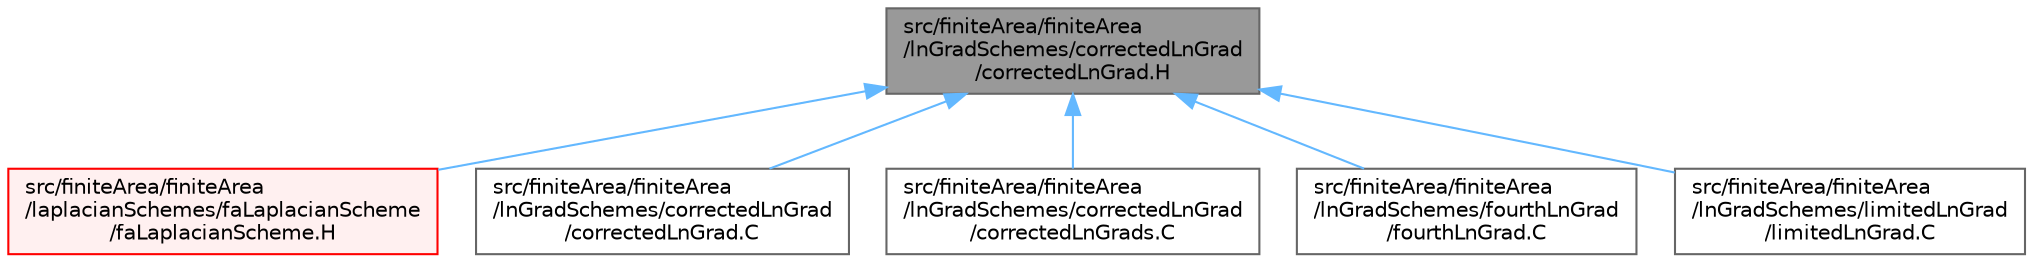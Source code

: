digraph "src/finiteArea/finiteArea/lnGradSchemes/correctedLnGrad/correctedLnGrad.H"
{
 // LATEX_PDF_SIZE
  bgcolor="transparent";
  edge [fontname=Helvetica,fontsize=10,labelfontname=Helvetica,labelfontsize=10];
  node [fontname=Helvetica,fontsize=10,shape=box,height=0.2,width=0.4];
  Node1 [id="Node000001",label="src/finiteArea/finiteArea\l/lnGradSchemes/correctedLnGrad\l/correctedLnGrad.H",height=0.2,width=0.4,color="gray40", fillcolor="grey60", style="filled", fontcolor="black",tooltip=" "];
  Node1 -> Node2 [id="edge1_Node000001_Node000002",dir="back",color="steelblue1",style="solid",tooltip=" "];
  Node2 [id="Node000002",label="src/finiteArea/finiteArea\l/laplacianSchemes/faLaplacianScheme\l/faLaplacianScheme.H",height=0.2,width=0.4,color="red", fillcolor="#FFF0F0", style="filled",URL="$faLaplacianScheme_8H.html",tooltip=" "];
  Node1 -> Node9 [id="edge2_Node000001_Node000009",dir="back",color="steelblue1",style="solid",tooltip=" "];
  Node9 [id="Node000009",label="src/finiteArea/finiteArea\l/lnGradSchemes/correctedLnGrad\l/correctedLnGrad.C",height=0.2,width=0.4,color="grey40", fillcolor="white", style="filled",URL="$correctedLnGrad_8C.html",tooltip=" "];
  Node1 -> Node10 [id="edge3_Node000001_Node000010",dir="back",color="steelblue1",style="solid",tooltip=" "];
  Node10 [id="Node000010",label="src/finiteArea/finiteArea\l/lnGradSchemes/correctedLnGrad\l/correctedLnGrads.C",height=0.2,width=0.4,color="grey40", fillcolor="white", style="filled",URL="$correctedLnGrads_8C.html",tooltip=" "];
  Node1 -> Node11 [id="edge4_Node000001_Node000011",dir="back",color="steelblue1",style="solid",tooltip=" "];
  Node11 [id="Node000011",label="src/finiteArea/finiteArea\l/lnGradSchemes/fourthLnGrad\l/fourthLnGrad.C",height=0.2,width=0.4,color="grey40", fillcolor="white", style="filled",URL="$fourthLnGrad_8C.html",tooltip=" "];
  Node1 -> Node12 [id="edge5_Node000001_Node000012",dir="back",color="steelblue1",style="solid",tooltip=" "];
  Node12 [id="Node000012",label="src/finiteArea/finiteArea\l/lnGradSchemes/limitedLnGrad\l/limitedLnGrad.C",height=0.2,width=0.4,color="grey40", fillcolor="white", style="filled",URL="$limitedLnGrad_8C.html",tooltip=" "];
}
